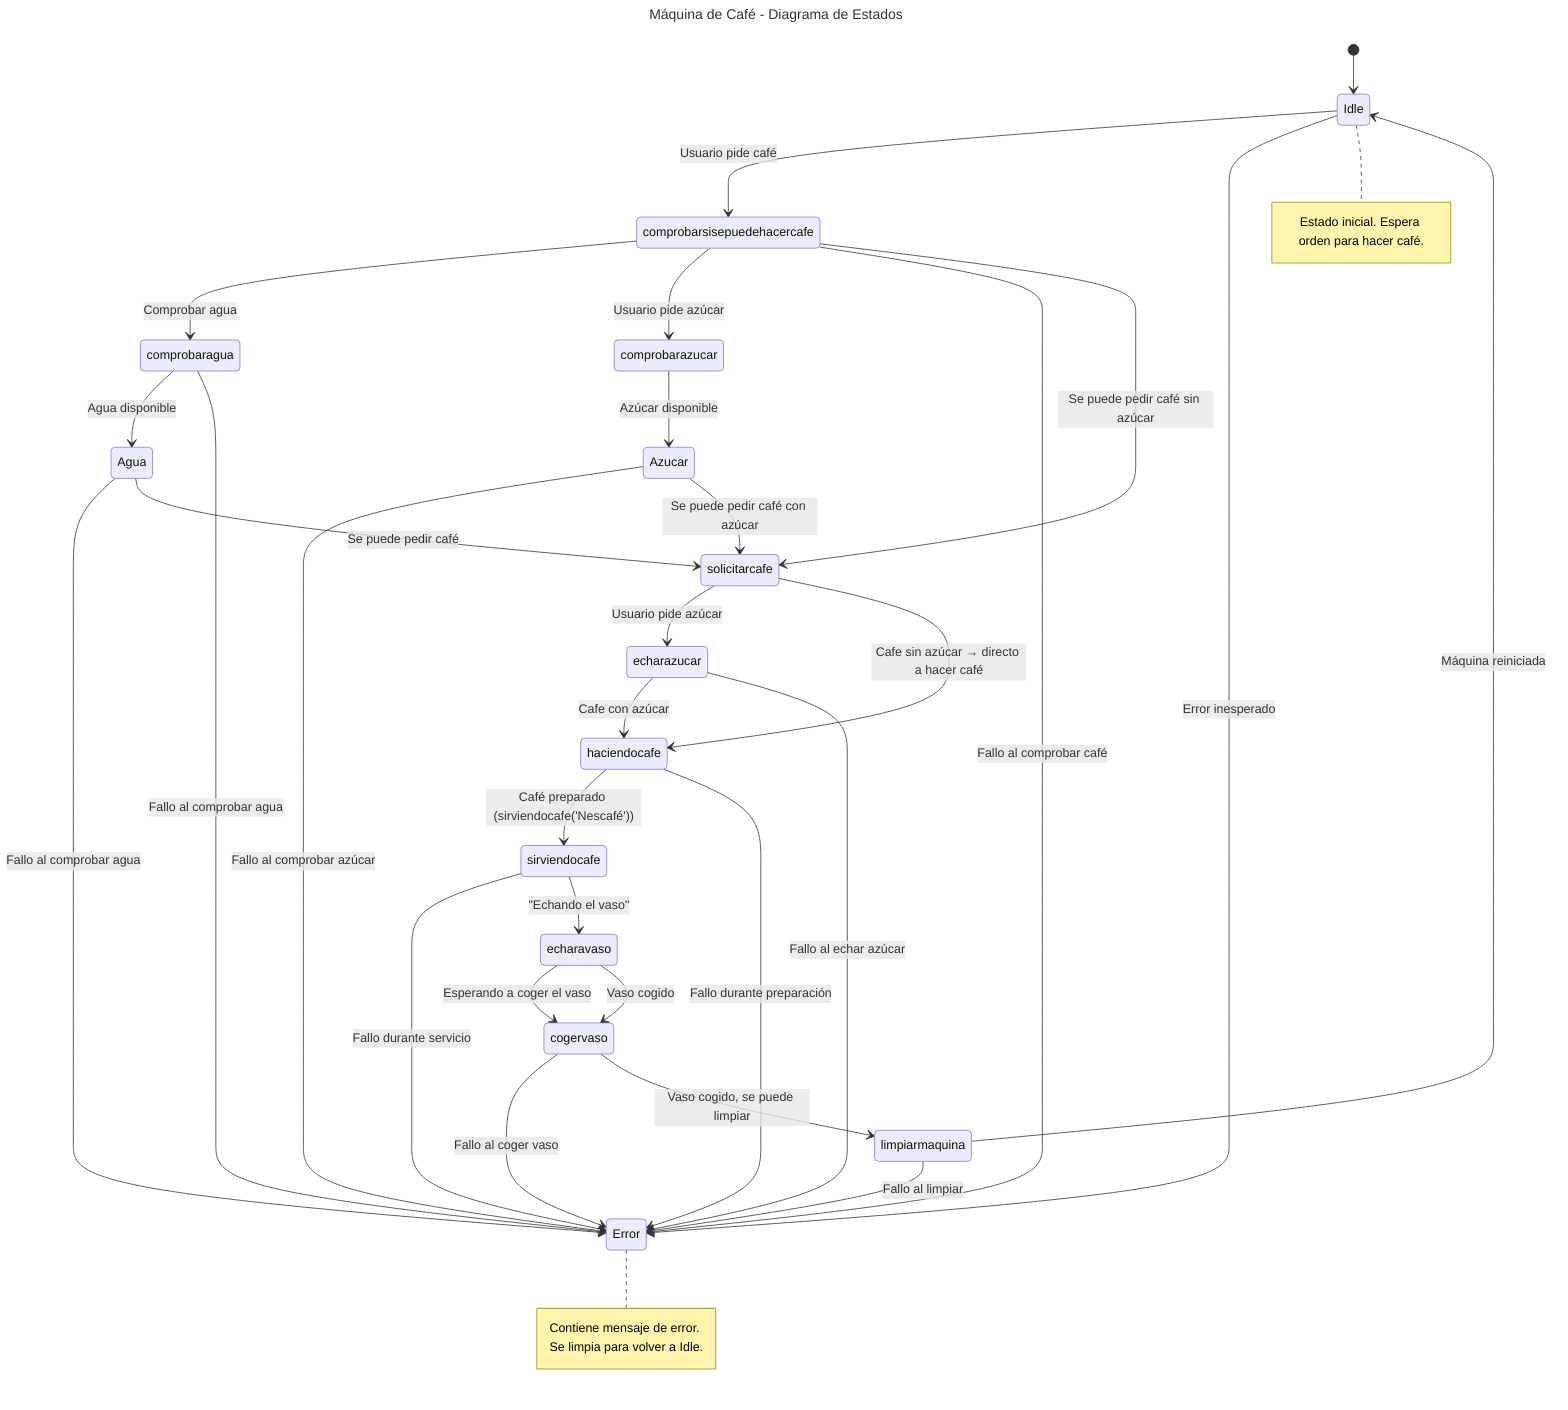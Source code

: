 ---
title: Máquina de Café - Diagrama de Estados
---
stateDiagram-v2
[*] --> Idle
Idle --> comprobarsisepuedehacercafe: Usuario pide café

comprobarsisepuedehacercafe --> comprobaragua: Comprobar agua
comprobaragua --> Agua: Agua disponible
Agua --> Error: Fallo al comprobar agua
Agua --> solicitarcafe: Se puede pedir café
comprobaragua --> Error: Fallo al comprobar agua

comprobarsisepuedehacercafe --> comprobarazucar : Usuario pide azúcar
comprobarazucar --> Azucar: Azúcar disponible
Azucar --> Error: Fallo al comprobar azúcar
Azucar --> solicitarcafe: Se puede pedir café con azúcar

comprobarsisepuedehacercafe --> Error: Fallo al comprobar café
comprobarsisepuedehacercafe --> solicitarcafe: Se puede pedir café sin azúcar
solicitarcafe --> echarazucar: Usuario pide azúcar
echarazucar --> haciendocafe: Cafe con azúcar

solicitarcafe --> haciendocafe: Cafe sin azúcar → directo a hacer café
haciendocafe --> sirviendocafe: Café preparado (sirviendocafe('Nescafé'))
sirviendocafe --> Error: Fallo durante servicio
Idle --> Error: Error inesperado
haciendocafe --> Error: Fallo durante preparación
echarazucar --> Error: Fallo al echar azúcar
sirviendocafe --> echaravaso: "Echando el vaso"
echaravaso --> cogervaso: Esperando a coger el vaso
cogervaso --> Error: Fallo al coger vaso
echaravaso --> cogervaso: Vaso cogido
cogervaso --> limpiarmaquina:  Vaso cogido, se puede limpiar
limpiarmaquina --> Idle: Máquina reiniciada
limpiarmaquina --> Error: Fallo al limpiar
note right of Idle: Estado inicial. Espera orden para hacer café.
note right of Error: Contiene mensaje de error. Se limpia para volver a Idle.